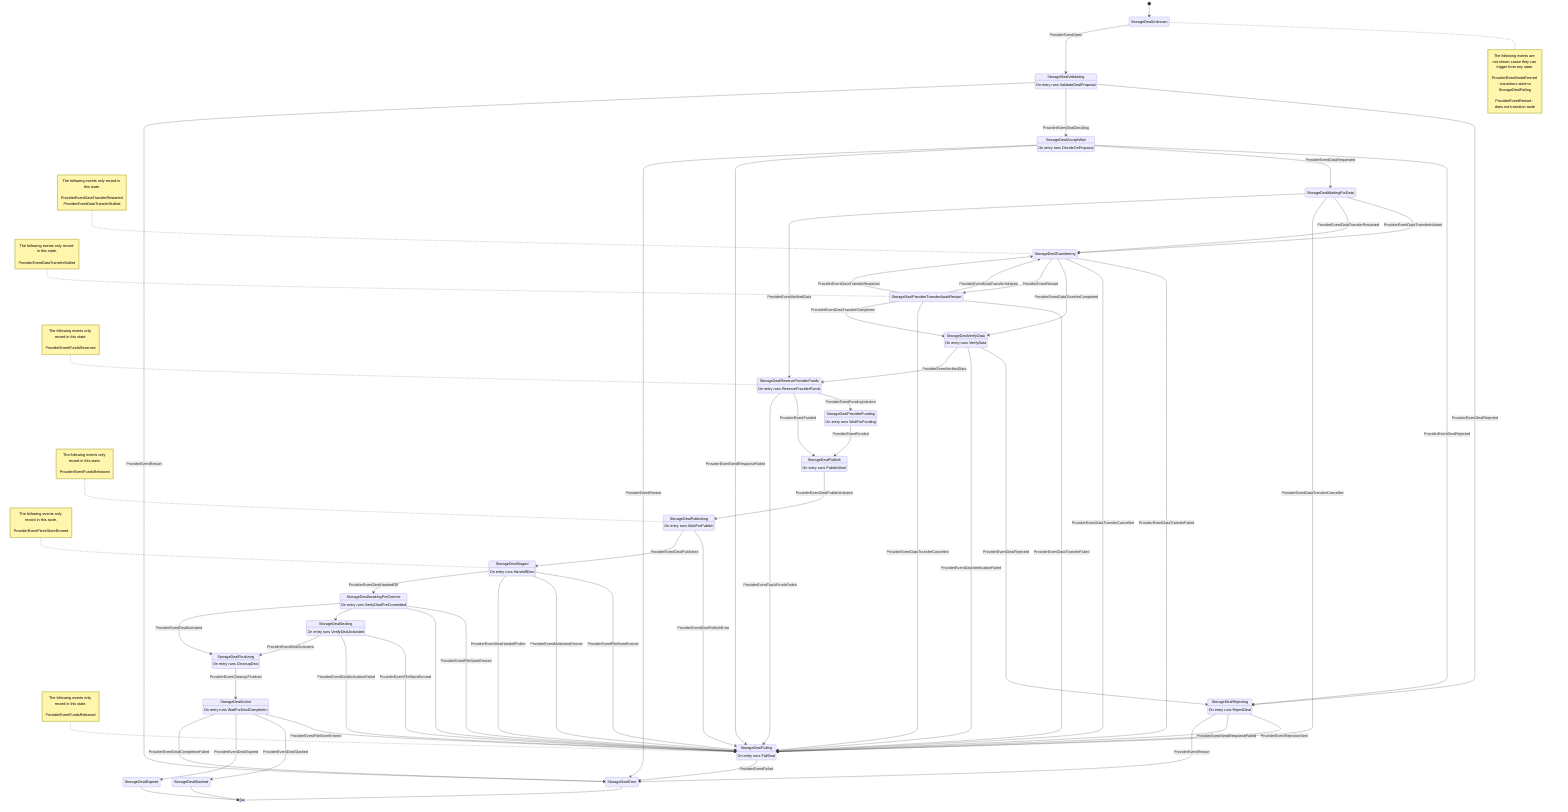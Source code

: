 stateDiagram-v2
	state "StorageDealUnknown" as 0
	state "StorageDealStaged" as 4
	state "StorageDealSealing" as 5
	state "StorageDealFinalizing" as 6
	state "StorageDealActive" as 7
	state "StorageDealExpired" as 8
	state "StorageDealSlashed" as 9
	state "StorageDealRejecting" as 10
	state "StorageDealFailing" as 11
	state "StorageDealValidating" as 14
	state "StorageDealAcceptWait" as 15
	state "StorageDealTransferring" as 17
	state "StorageDealWaitingForData" as 18
	state "StorageDealVerifyData" as 19
	state "StorageDealReserveProviderFunds" as 20
	state "StorageDealProviderFunding" as 22
	state "StorageDealPublish" as 24
	state "StorageDealPublishing" as 25
	state "StorageDealError" as 26
	state "StorageDealProviderTransferAwaitRestart" as 27
	state "StorageDealAwaitingPreCommit" as 29
	4 : On entry runs HandoffDeal
	5 : On entry runs VerifyDealActivated
	6 : On entry runs CleanupDeal
	7 : On entry runs WaitForDealCompletion
	10 : On entry runs RejectDeal
	11 : On entry runs FailDeal
	14 : On entry runs ValidateDealProposal
	15 : On entry runs DecideOnProposal
	19 : On entry runs VerifyData
	20 : On entry runs ReserveProviderFunds
	22 : On entry runs WaitForFunding
	24 : On entry runs PublishDeal
	25 : On entry runs WaitForPublish
	29 : On entry runs VerifyDealPreCommitted
	[*] --> 0
	note right of 0
		The following events are not shown cause they can trigger from any state.

		ProviderEventNodeErrored - transitions state to StorageDealFailing
		ProviderEventRestart - does not transition state
	end note
	0 --> 14 : ProviderEventOpen
	14 --> 10 : ProviderEventDealRejected
	15 --> 10 : ProviderEventDealRejected
	19 --> 10 : ProviderEventDealRejected
	10 --> 11 : ProviderEventRejectionSent
	14 --> 15 : ProviderEventDealDeciding
	15 --> 18 : ProviderEventDataRequested
	17 --> 11 : ProviderEventDataTransferFailed
	27 --> 11 : ProviderEventDataTransferFailed
	18 --> 17 : ProviderEventDataTransferInitiated
	27 --> 17 : ProviderEventDataTransferInitiated
	18 --> 17 : ProviderEventDataTransferRestarted
	27 --> 17 : ProviderEventDataTransferRestarted
	17 --> 11 : ProviderEventDataTransferCancelled
	18 --> 11 : ProviderEventDataTransferCancelled
	27 --> 11 : ProviderEventDataTransferCancelled
	17 --> 19 : ProviderEventDataTransferCompleted
	27 --> 19 : ProviderEventDataTransferCompleted
	19 --> 11 : ProviderEventDataVerificationFailed
	18 --> 20 : ProviderEventVerifiedData
	19 --> 20 : ProviderEventVerifiedData
	20 --> 22 : ProviderEventFundingInitiated
	20 --> 24 : ProviderEventFunded
	22 --> 24 : ProviderEventFunded
	24 --> 25 : ProviderEventDealPublishInitiated
	25 --> 11 : ProviderEventDealPublishError
	10 --> 11 : ProviderEventSendResponseFailed
	15 --> 11 : ProviderEventSendResponseFailed
	25 --> 4 : ProviderEventDealPublished
	4 --> 11 : ProviderEventFileStoreErrored
	5 --> 11 : ProviderEventFileStoreErrored
	7 --> 11 : ProviderEventFileStoreErrored
	29 --> 11 : ProviderEventFileStoreErrored
	4 --> 11 : ProviderEventMultistoreErrored
	4 --> 11 : ProviderEventDealHandoffFailed
	4 --> 29 : ProviderEventDealHandedOff
	29 --> 11 : <invalid Value>
	29 --> 5 : <invalid Value>
	5 --> 11 : ProviderEventDealActivationFailed
	5 --> 6 : ProviderEventDealActivated
	29 --> 6 : ProviderEventDealActivated
	6 --> 7 : ProviderEventCleanupFinished
	7 --> 9 : ProviderEventDealSlashed
	7 --> 8 : ProviderEventDealExpired
	7 --> 26 : ProviderEventDealCompletionFailed
	11 --> 26 : ProviderEventFailed
	10 --> 26 : ProviderEventRestart
	14 --> 26 : ProviderEventRestart
	15 --> 26 : ProviderEventRestart
	17 --> 27 : ProviderEventRestart
	20 --> 11 : ProviderEventTrackFundsFailed

	note left of 4 : The following events only record in this state.<br><br>ProviderEventPieceStoreErrored


	note left of 11 : The following events only record in this state.<br><br>ProviderEventFundsReleased


	note left of 17 : The following events only record in this state.<br><br>ProviderEventDataTransferRestarted<br>ProviderEventDataTransferStalled


	note left of 20 : The following events only record in this state.<br><br>ProviderEventFundsReserved


	note left of 25 : The following events only record in this state.<br><br>ProviderEventFundsReleased


	note left of 27 : The following events only record in this state.<br><br>ProviderEventDataTransferStalled

	26 --> [*]
	9 --> [*]
	8 --> [*]